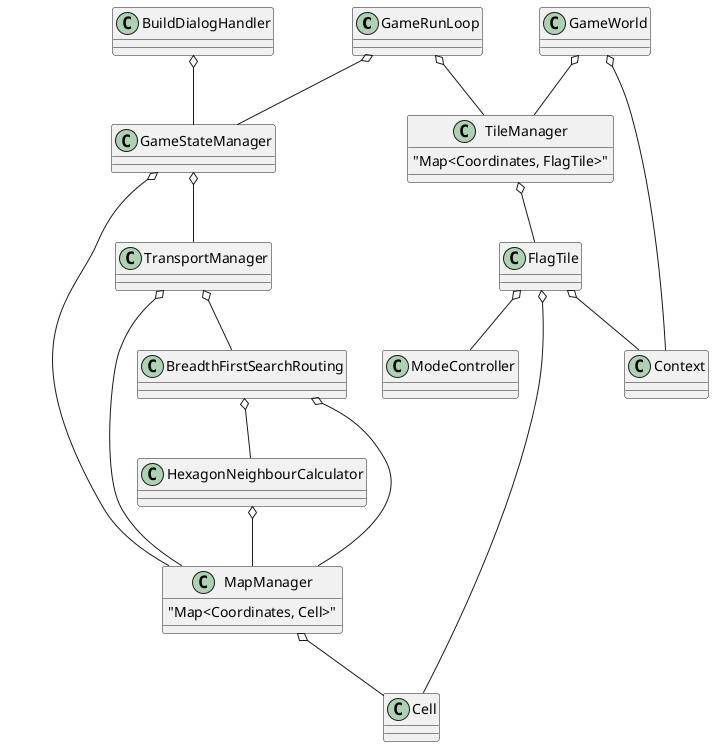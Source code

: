 @startuml
GameRunLoop o-- GameStateManager
GameRunLoop o-- TileManager

GameStateManager o-- MapManager
GameStateManager o-- TransportManager

TransportManager o-- MapManager
TransportManager o-- BreadthFirstSearchRouting

HexagonNeighbourCalculator o-- MapManager

BreadthFirstSearchRouting o-- MapManager
BreadthFirstSearchRouting o-- HexagonNeighbourCalculator

BuildDialogHandler o-- GameStateManager

GameWorld o-- Context
GameWorld o-- TileManager

class TileManager {
    "Map<Coordinates, FlagTile>"
}
TileManager o-- FlagTile

class MapManager {
    "Map<Coordinates, Cell>"
}
MapManager o-- Cell

FlagTile o-- Cell
FlagTile o-- ModeController
FlagTile o-- Context
@enduml